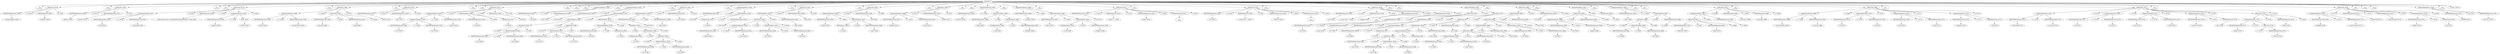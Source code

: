 digraph {

"Prog_50257"->"<
>50258";
"Prog_50257"->"CallFunction_50259";
"CallFunction_50259"->"IDENTIFIERExpression_50260";
"IDENTIFIERExpression_50260"->"<install.packages>50261";
"CallFunction_50259"->"<(>50262";
"CallFunction_50259"->"STRINGExpression_50263";
"STRINGExpression_50263"->"<metafor>50264";
"CallFunction_50259"->"<)>50265";
"Prog_50257"->"<
>50266";
"Prog_50257"->"CallFunction_50267";
"CallFunction_50267"->"IDENTIFIERExpression_50268";
"IDENTIFIERExpression_50268"->"<library>50269";
"CallFunction_50267"->"<(>50270";
"CallFunction_50267"->"IDENTIFIERExpression_50271";
"IDENTIFIERExpression_50271"->"<metafor>50272";
"CallFunction_50267"->"<)>50273";
"Prog_50257"->"<
>50274";
"Prog_50257"->"<
>50275";
"Prog_50257"->"CallFunction_50276";
"CallFunction_50276"->"AssignmentOpetators_50277";
"AssignmentOpetators_50277"->"IDENTIFIERExpression_50278";
"IDENTIFIERExpression_50278"->"<dat>50279";
"AssignmentOpetators_50277"->"<<->50280";
"AssignmentOpetators_50277"->"IDENTIFIERExpression_50281";
"IDENTIFIERExpression_50281"->"<read.table>50282";
"CallFunction_50276"->"<(>50283";
"CallFunction_50276"->"STRINGExpression_50284";
"STRINGExpression_50284"->"<http://www.uvm.edu/~dhowell/methods8/DataFiles/Tab17-2.dat>50285";
"CallFunction_50276"->"<,>50286";
"CallFunction_50276"->"AssignmentOpetators_50287";
"AssignmentOpetators_50287"->"IDENTIFIERExpression_50288";
"IDENTIFIERExpression_50288"->"<header>50289";
"AssignmentOpetators_50287"->"<=>50290";
"AssignmentOpetators_50287"->"TRUE_50291";
"TRUE_50291"->"<TRUE>50292";
"CallFunction_50276"->"<)>50293";
"Prog_50257"->"<
>50294";
"Prog_50257"->"CallFunction_50295";
"CallFunction_50295"->"AssignmentOpetators_50296";
"AssignmentOpetators_50296"->"IDENTIFIERExpression_50297";
"IDENTIFIERExpression_50297"->"<dat2>50298";
"AssignmentOpetators_50296"->"<<->50299";
"AssignmentOpetators_50296"->"IDENTIFIERExpression_50300";
"IDENTIFIERExpression_50300"->"<as.data.frame>50301";
"CallFunction_50295"->"<(>50302";
"CallFunction_50295"->"CallFunction_50303";
"CallFunction_50303"->"IDENTIFIERExpression_50304";
"IDENTIFIERExpression_50304"->"<na.omit>50305";
"CallFunction_50303"->"<(>50306";
"CallFunction_50303"->"IDENTIFIERExpression_50307";
"IDENTIFIERExpression_50307"->"<dat>50308";
"CallFunction_50303"->"<)>50309";
"CallFunction_50295"->"<)>50310";
"Prog_50257"->"<
>50311";
"Prog_50257"->"CallFunction_50312";
"CallFunction_50312"->"IDENTIFIERExpression_50313";
"IDENTIFIERExpression_50313"->"<attach>50314";
"CallFunction_50312"->"<(>50315";
"CallFunction_50312"->"IDENTIFIERExpression_50316";
"IDENTIFIERExpression_50316"->"<dat2>50317";
"CallFunction_50312"->"<)>50318";
"Prog_50257"->"<
>50319";
"Prog_50257"->"<
>50320";
"Prog_50257"->"CallFunction_50321";
"CallFunction_50321"->"AssignmentOpetators_50322";
"AssignmentOpetators_50322"->"AssignmentOpetators_50323";
"AssignmentOpetators_50323"->"IDENTIFIERExpression_50324";
"IDENTIFIERExpression_50324"->"<n1>50325";
"AssignmentOpetators_50323"->"<<->50326";
"AssignmentOpetators_50323"->"IDENTIFIERExpression_50327";
"IDENTIFIERExpression_50327"->"<n2>50328";
"AssignmentOpetators_50322"->"<<->50329";
"AssignmentOpetators_50322"->"IDENTIFIERExpression_50330";
"IDENTIFIERExpression_50330"->"<round>50331";
"CallFunction_50321"->"<(>50332";
"CallFunction_50321"->"MultOrDivBinary_50333";
"MultOrDivBinary_50333"->"IDENTIFIERExpression_50334";
"IDENTIFIERExpression_50334"->"<N>50335";
"MultOrDivBinary_50333"->"</>50336";
"MultOrDivBinary_50333"->"INTExpression_50337";
"INTExpression_50337"->"<2>50338";
"CallFunction_50321"->"<,>50339";
"CallFunction_50321"->"INTExpression_50340";
"INTExpression_50340"->"<0>50341";
"CallFunction_50321"->"<)>50342";
"Prog_50257"->"<
>50343";
"Prog_50257"->"<
>50344";
"Prog_50257"->"<
>50345";
"Prog_50257"->"AssignmentOpetators_50346";
"AssignmentOpetators_50346"->"IDENTIFIERExpression_50347";
"IDENTIFIERExpression_50347"->"<d>50348";
"AssignmentOpetators_50346"->"<<->50349";
"AssignmentOpetators_50346"->"IDENTIFIERExpression_50350";
"IDENTIFIERExpression_50350"->"<ES2>50351";
"Prog_50257"->"<
>50352";
"Prog_50257"->"AssignmentOpetators_50353";
"AssignmentOpetators_50353"->"IDENTIFIERExpression_50354";
"IDENTIFIERExpression_50354"->"<vard>50355";
"AssignmentOpetators_50353"->"<<->50356";
"AssignmentOpetators_50353"->"MinusOrPlusBinary_50357";
"MinusOrPlusBinary_50357"->"MultOrDivBinary_50358";
"MultOrDivBinary_50358"->"Parenthesis_50359";
"Parenthesis_50359"->"<(>50360";
"Parenthesis_50359"->"MinusOrPlusBinary_50361";
"MinusOrPlusBinary_50361"->"IDENTIFIERExpression_50362";
"IDENTIFIERExpression_50362"->"<n1>50363";
"MinusOrPlusBinary_50361"->"<+>50364";
"MinusOrPlusBinary_50361"->"IDENTIFIERExpression_50365";
"IDENTIFIERExpression_50365"->"<n2>50366";
"Parenthesis_50359"->"<)>50367";
"MultOrDivBinary_50358"->"</>50368";
"MultOrDivBinary_50358"->"Parenthesis_50369";
"Parenthesis_50369"->"<(>50370";
"Parenthesis_50369"->"MultOrDivBinary_50371";
"MultOrDivBinary_50371"->"IDENTIFIERExpression_50372";
"IDENTIFIERExpression_50372"->"<n1>50373";
"MultOrDivBinary_50371"->"<*>50374";
"MultOrDivBinary_50371"->"IDENTIFIERExpression_50375";
"IDENTIFIERExpression_50375"->"<n2>50376";
"Parenthesis_50369"->"<)>50377";
"MinusOrPlusBinary_50357"->"<+>50378";
"MinusOrPlusBinary_50357"->"MultOrDivBinary_50379";
"MultOrDivBinary_50379"->"ExponentiationBinary_50380";
"ExponentiationBinary_50380"->"IDENTIFIERExpression_50381";
"IDENTIFIERExpression_50381"->"<d>50382";
"ExponentiationBinary_50380"->"<^>50383";
"ExponentiationBinary_50380"->"INTExpression_50384";
"INTExpression_50384"->"<2>50385";
"MultOrDivBinary_50379"->"</>50386";
"MultOrDivBinary_50379"->"Parenthesis_50387";
"Parenthesis_50387"->"<(>50388";
"Parenthesis_50387"->"MultOrDivBinary_50389";
"MultOrDivBinary_50389"->"INTExpression_50390";
"INTExpression_50390"->"<2>50391";
"MultOrDivBinary_50389"->"<*>50392";
"MultOrDivBinary_50389"->"Parenthesis_50393";
"Parenthesis_50393"->"<(>50394";
"Parenthesis_50393"->"MinusOrPlusBinary_50395";
"MinusOrPlusBinary_50395"->"IDENTIFIERExpression_50396";
"IDENTIFIERExpression_50396"->"<n1>50397";
"MinusOrPlusBinary_50395"->"<+>50398";
"MinusOrPlusBinary_50395"->"IDENTIFIERExpression_50399";
"IDENTIFIERExpression_50399"->"<n2>50400";
"Parenthesis_50393"->"<)>50401";
"Parenthesis_50387"->"<)>50402";
"Prog_50257"->"<
>50403";
"Prog_50257"->"CallFunction_50404";
"CallFunction_50404"->"AssignmentOpetators_50405";
"AssignmentOpetators_50405"->"IDENTIFIERExpression_50406";
"IDENTIFIERExpression_50406"->"<SEd>50407";
"AssignmentOpetators_50405"->"<<->50408";
"AssignmentOpetators_50405"->"IDENTIFIERExpression_50409";
"IDENTIFIERExpression_50409"->"<sqrt>50410";
"CallFunction_50404"->"<(>50411";
"CallFunction_50404"->"IDENTIFIERExpression_50412";
"IDENTIFIERExpression_50412"->"<vard>50413";
"CallFunction_50404"->"<)>50414";
"Prog_50257"->"<
>50415";
"Prog_50257"->"AssignmentOpetators_50416";
"AssignmentOpetators_50416"->"IDENTIFIERExpression_50417";
"IDENTIFIERExpression_50417"->"<W>50418";
"AssignmentOpetators_50416"->"<<->50419";
"AssignmentOpetators_50416"->"MultOrDivBinary_50420";
"MultOrDivBinary_50420"->"INTExpression_50421";
"INTExpression_50421"->"<1>50422";
"MultOrDivBinary_50420"->"</>50423";
"MultOrDivBinary_50420"->"IDENTIFIERExpression_50424";
"IDENTIFIERExpression_50424"->"<vard>50425";
"Prog_50257"->"<
>50426";
"Prog_50257"->"CallFunction_50427";
"CallFunction_50427"->"MultOrDivBinary_50428";
"MultOrDivBinary_50428"->"CallFunction_50429";
"CallFunction_50429"->"AssignmentOpetators_50430";
"AssignmentOpetators_50430"->"IDENTIFIERExpression_50431";
"IDENTIFIERExpression_50431"->"<dbar>50432";
"AssignmentOpetators_50430"->"<<->50433";
"AssignmentOpetators_50430"->"IDENTIFIERExpression_50434";
"IDENTIFIERExpression_50434"->"<sum>50435";
"CallFunction_50429"->"<(>50436";
"CallFunction_50429"->"MultOrDivBinary_50437";
"MultOrDivBinary_50437"->"IDENTIFIERExpression_50438";
"IDENTIFIERExpression_50438"->"<W>50439";
"MultOrDivBinary_50437"->"<*>50440";
"MultOrDivBinary_50437"->"IDENTIFIERExpression_50441";
"IDENTIFIERExpression_50441"->"<d>50442";
"CallFunction_50429"->"<)>50443";
"MultOrDivBinary_50428"->"</>50444";
"MultOrDivBinary_50428"->"IDENTIFIERExpression_50445";
"IDENTIFIERExpression_50445"->"<sum>50446";
"CallFunction_50427"->"<(>50447";
"CallFunction_50427"->"IDENTIFIERExpression_50448";
"IDENTIFIERExpression_50448"->"<W>50449";
"CallFunction_50427"->"<)>50450";
"Prog_50257"->"<
>50451";
"Prog_50257"->"CallFunction_50452";
"CallFunction_50452"->"AssignmentOpetators_50453";
"AssignmentOpetators_50453"->"IDENTIFIERExpression_50454";
"IDENTIFIERExpression_50454"->"<vdbar>50455";
"AssignmentOpetators_50453"->"<<->50456";
"AssignmentOpetators_50453"->"MultOrDivBinary_50457";
"MultOrDivBinary_50457"->"INTExpression_50458";
"INTExpression_50458"->"<1>50459";
"MultOrDivBinary_50457"->"</>50460";
"MultOrDivBinary_50457"->"IDENTIFIERExpression_50461";
"IDENTIFIERExpression_50461"->"<sum>50462";
"CallFunction_50452"->"<(>50463";
"CallFunction_50452"->"IDENTIFIERExpression_50464";
"IDENTIFIERExpression_50464"->"<W>50465";
"CallFunction_50452"->"<)>50466";
"Prog_50257"->"<
>50467";
"Prog_50257"->"CallFunction_50468";
"CallFunction_50468"->"AssignmentOpetators_50469";
"AssignmentOpetators_50469"->"IDENTIFIERExpression_50470";
"IDENTIFIERExpression_50470"->"<SEdbar>50471";
"AssignmentOpetators_50469"->"<<->50472";
"AssignmentOpetators_50469"->"IDENTIFIERExpression_50473";
"IDENTIFIERExpression_50473"->"<sqrt>50474";
"CallFunction_50468"->"<(>50475";
"CallFunction_50468"->"IDENTIFIERExpression_50476";
"IDENTIFIERExpression_50476"->"<vdbar>50477";
"CallFunction_50468"->"<)>50478";
"Prog_50257"->"<
>50479";
"Prog_50257"->"<
>50480";
"Prog_50257"->"AssignmentOpetators_50481";
"AssignmentOpetators_50481"->"IDENTIFIERExpression_50482";
"IDENTIFIERExpression_50482"->"<CIlower>50483";
"AssignmentOpetators_50481"->"<<->50484";
"AssignmentOpetators_50481"->"MinusOrPlusBinary_50485";
"MinusOrPlusBinary_50485"->"IDENTIFIERExpression_50486";
"IDENTIFIERExpression_50486"->"<dbar>50487";
"MinusOrPlusBinary_50485"->"<->50488";
"MinusOrPlusBinary_50485"->"MultOrDivBinary_50489";
"MultOrDivBinary_50489"->"FLOATExpression_50490";
"FLOATExpression_50490"->"<1.96>50491";
"MultOrDivBinary_50489"->"<*>50492";
"MultOrDivBinary_50489"->"IDENTIFIERExpression_50493";
"IDENTIFIERExpression_50493"->"<SEdbar>50494";
"Prog_50257"->"<
>50495";
"Prog_50257"->"AssignmentOpetators_50496";
"AssignmentOpetators_50496"->"IDENTIFIERExpression_50497";
"IDENTIFIERExpression_50497"->"<CIupper>50498";
"AssignmentOpetators_50496"->"<<->50499";
"AssignmentOpetators_50496"->"MinusOrPlusBinary_50500";
"MinusOrPlusBinary_50500"->"IDENTIFIERExpression_50501";
"IDENTIFIERExpression_50501"->"<dbar>50502";
"MinusOrPlusBinary_50500"->"<+>50503";
"MinusOrPlusBinary_50500"->"MultOrDivBinary_50504";
"MultOrDivBinary_50504"->"FLOATExpression_50505";
"FLOATExpression_50505"->"<1.96>50506";
"MultOrDivBinary_50504"->"<*>50507";
"MultOrDivBinary_50504"->"IDENTIFIERExpression_50508";
"IDENTIFIERExpression_50508"->"<SEdbar>50509";
"Prog_50257"->"<
>50510";
"Prog_50257"->"CallFunction_50511";
"CallFunction_50511"->"IDENTIFIERExpression_50512";
"IDENTIFIERExpression_50512"->"<cat>50513";
"CallFunction_50511"->"<(>50514";
"CallFunction_50511"->"STRINGExpression_50515";
"STRINGExpression_50515"->"<mean d = >50516";
"CallFunction_50511"->"<,>50517";
"CallFunction_50511"->"IDENTIFIERExpression_50518";
"IDENTIFIERExpression_50518"->"<dbar>50519";
"CallFunction_50511"->"<,>50520";
"CallFunction_50511"->"STRINGExpression_50521";
"STRINGExpression_50521"->"<\n>50522";
"CallFunction_50511"->"<)>50523";
"Prog_50257"->"<
>50524";
"Prog_50257"->"CallFunction_50525";
"CallFunction_50525"->"IDENTIFIERExpression_50526";
"IDENTIFIERExpression_50526"->"<cat>50527";
"CallFunction_50525"->"<(>50528";
"CallFunction_50525"->"STRINGExpression_50529";
"STRINGExpression_50529"->"<Lower limit = >50530";
"CallFunction_50525"->"<,>50531";
"CallFunction_50525"->"IDENTIFIERExpression_50532";
"IDENTIFIERExpression_50532"->"<CIlower>50533";
"CallFunction_50525"->"<,>50534";
"CallFunction_50525"->"STRINGExpression_50535";
"STRINGExpression_50535"->"<\n>50536";
"CallFunction_50525"->"<)>50537";
"Prog_50257"->"<
>50538";
"Prog_50257"->"CallFunction_50539";
"CallFunction_50539"->"IDENTIFIERExpression_50540";
"IDENTIFIERExpression_50540"->"<cat>50541";
"CallFunction_50539"->"<(>50542";
"CallFunction_50539"->"STRINGExpression_50543";
"STRINGExpression_50543"->"<Lower limit = >50544";
"CallFunction_50539"->"<,>50545";
"CallFunction_50539"->"IDENTIFIERExpression_50546";
"IDENTIFIERExpression_50546"->"<CIupper>50547";
"CallFunction_50539"->"<,>50548";
"CallFunction_50539"->"STRINGExpression_50549";
"STRINGExpression_50549"->"<\n>50550";
"CallFunction_50539"->"<)>50551";
"Prog_50257"->"<
>50552";
"Prog_50257"->"<
>50553";
"Prog_50257"->"MinusOrPlusBinary_50554";
"MinusOrPlusBinary_50554"->"CallFunction_50555";
"CallFunction_50555"->"AssignmentOpetators_50556";
"AssignmentOpetators_50556"->"IDENTIFIERExpression_50557";
"IDENTIFIERExpression_50557"->"<Q>50558";
"AssignmentOpetators_50556"->"<<->50559";
"AssignmentOpetators_50556"->"IDENTIFIERExpression_50560";
"IDENTIFIERExpression_50560"->"<sum>50561";
"CallFunction_50555"->"<(>50562";
"CallFunction_50555"->"MultOrDivBinary_50563";
"MultOrDivBinary_50563"->"IDENTIFIERExpression_50564";
"IDENTIFIERExpression_50564"->"<W>50565";
"MultOrDivBinary_50563"->"<*>50566";
"MultOrDivBinary_50563"->"ExponentiationBinary_50567";
"ExponentiationBinary_50567"->"IDENTIFIERExpression_50568";
"IDENTIFIERExpression_50568"->"<d>50569";
"ExponentiationBinary_50567"->"<^>50570";
"ExponentiationBinary_50567"->"INTExpression_50571";
"INTExpression_50571"->"<2>50572";
"CallFunction_50555"->"<)>50573";
"MinusOrPlusBinary_50554"->"<->50574";
"MinusOrPlusBinary_50554"->"Parenthesis_50575";
"Parenthesis_50575"->"<(>50576";
"Parenthesis_50575"->"CallFunction_50577";
"CallFunction_50577"->"MultOrDivBinary_50578";
"MultOrDivBinary_50578"->"ExponentiationBinary_50579";
"ExponentiationBinary_50579"->"CallFunction_50580";
"CallFunction_50580"->"IDENTIFIERExpression_50581";
"IDENTIFIERExpression_50581"->"<sum>50582";
"CallFunction_50580"->"<(>50583";
"CallFunction_50580"->"MultOrDivBinary_50584";
"MultOrDivBinary_50584"->"IDENTIFIERExpression_50585";
"IDENTIFIERExpression_50585"->"<W>50586";
"MultOrDivBinary_50584"->"<*>50587";
"MultOrDivBinary_50584"->"IDENTIFIERExpression_50588";
"IDENTIFIERExpression_50588"->"<d>50589";
"CallFunction_50580"->"<)>50590";
"ExponentiationBinary_50579"->"<^>50591";
"ExponentiationBinary_50579"->"INTExpression_50592";
"INTExpression_50592"->"<2>50593";
"MultOrDivBinary_50578"->"</>50594";
"MultOrDivBinary_50578"->"IDENTIFIERExpression_50595";
"IDENTIFIERExpression_50595"->"<sum>50596";
"CallFunction_50577"->"<(>50597";
"CallFunction_50577"->"IDENTIFIERExpression_50598";
"IDENTIFIERExpression_50598"->"<W>50599";
"CallFunction_50577"->"<)>50600";
"Parenthesis_50575"->"<)>50601";
"Prog_50257"->"<
>50602";
"Prog_50257"->"CallFunction_50603";
"CallFunction_50603"->"MultOrDivBinary_50604";
"MultOrDivBinary_50604"->"CallFunction_50605";
"CallFunction_50605"->"MinusOrPlusBinary_50606";
"MinusOrPlusBinary_50606"->"CallFunction_50607";
"CallFunction_50607"->"AssignmentOpetators_50608";
"AssignmentOpetators_50608"->"IDENTIFIERExpression_50609";
"IDENTIFIERExpression_50609"->"<C>50610";
"AssignmentOpetators_50608"->"<<->50611";
"AssignmentOpetators_50608"->"IDENTIFIERExpression_50612";
"IDENTIFIERExpression_50612"->"<sum>50613";
"CallFunction_50607"->"<(>50614";
"CallFunction_50607"->"IDENTIFIERExpression_50615";
"IDENTIFIERExpression_50615"->"<W>50616";
"CallFunction_50607"->"<)>50617";
"MinusOrPlusBinary_50606"->"<->50618";
"MinusOrPlusBinary_50606"->"IDENTIFIERExpression_50619";
"IDENTIFIERExpression_50619"->"<sum>50620";
"CallFunction_50605"->"<(>50621";
"CallFunction_50605"->"MultOrDivBinary_50622";
"MultOrDivBinary_50622"->"IDENTIFIERExpression_50623";
"IDENTIFIERExpression_50623"->"<W>50624";
"MultOrDivBinary_50622"->"<*>50625";
"MultOrDivBinary_50622"->"IDENTIFIERExpression_50626";
"IDENTIFIERExpression_50626"->"<d>50627";
"CallFunction_50605"->"<)>50628";
"MultOrDivBinary_50604"->"</>50629";
"MultOrDivBinary_50604"->"IDENTIFIERExpression_50630";
"IDENTIFIERExpression_50630"->"<sum>50631";
"CallFunction_50603"->"<(>50632";
"CallFunction_50603"->"IDENTIFIERExpression_50633";
"IDENTIFIERExpression_50633"->"<W>50634";
"CallFunction_50603"->"<)>50635";
"Prog_50257"->"<
>50636";
"Prog_50257"->"MinusOrPlusBinary_50637";
"MinusOrPlusBinary_50637"->"CallFunction_50638";
"CallFunction_50638"->"AssignmentOpetators_50639";
"AssignmentOpetators_50639"->"IDENTIFIERExpression_50640";
"IDENTIFIERExpression_50640"->"<df>50641";
"AssignmentOpetators_50639"->"<<->50642";
"AssignmentOpetators_50639"->"IDENTIFIERExpression_50643";
"IDENTIFIERExpression_50643"->"<length>50644";
"CallFunction_50638"->"<(>50645";
"CallFunction_50638"->"IDENTIFIERExpression_50646";
"IDENTIFIERExpression_50646"->"<W>50647";
"CallFunction_50638"->"<)>50648";
"MinusOrPlusBinary_50637"->"<->50649";
"MinusOrPlusBinary_50637"->"INTExpression_50650";
"INTExpression_50650"->"<1>50651";
"Prog_50257"->"<
>50652";
"Prog_50257"->"AssignmentOpetators_50653";
"AssignmentOpetators_50653"->"IDENTIFIERExpression_50654";
"IDENTIFIERExpression_50654"->"<Tsqr>50655";
"AssignmentOpetators_50653"->"<<->50656";
"AssignmentOpetators_50653"->"MultOrDivBinary_50657";
"MultOrDivBinary_50657"->"Parenthesis_50658";
"Parenthesis_50658"->"<(>50659";
"Parenthesis_50658"->"MinusOrPlusBinary_50660";
"MinusOrPlusBinary_50660"->"IDENTIFIERExpression_50661";
"IDENTIFIERExpression_50661"->"<Q>50662";
"MinusOrPlusBinary_50660"->"<->50663";
"MinusOrPlusBinary_50660"->"IDENTIFIERExpression_50664";
"IDENTIFIERExpression_50664"->"<df>50665";
"Parenthesis_50658"->"<)>50666";
"MultOrDivBinary_50657"->"</>50667";
"MultOrDivBinary_50657"->"IDENTIFIERExpression_50668";
"IDENTIFIERExpression_50668"->"<C>50669";
"Prog_50257"->"<
>50670";
"Prog_50257"->"<
>50671";
"Prog_50257"->"CallFunction_50672";
"CallFunction_50672"->"AssignmentOpetators_50673";
"AssignmentOpetators_50673"->"CallFunction_50674";
"CallFunction_50674"->"IDENTIFIERExpression_50675";
"IDENTIFIERExpression_50675"->"<contrasts>50676";
"CallFunction_50674"->"<(>50677";
"CallFunction_50674"->"IDENTIFIERExpression_50678";
"IDENTIFIERExpression_50678"->"<Type>50679";
"CallFunction_50674"->"<)>50680";
"AssignmentOpetators_50673"->"<<->50681";
"AssignmentOpetators_50673"->"IDENTIFIERExpression_50682";
"IDENTIFIERExpression_50682"->"<c>50683";
"CallFunction_50672"->"<(>50684";
"CallFunction_50672"->"STRINGExpression_50685";
"STRINGExpression_50685"->"<contr.sum>50686";
"CallFunction_50672"->"<,>50687";
"CallFunction_50672"->"STRINGExpression_50688";
"STRINGExpression_50688"->"<contr.poly>50689";
"CallFunction_50672"->"<)>50690";
"Prog_50257"->"<
>50691";
"Prog_50257"->"CallFunction_50692";
"CallFunction_50692"->"AssignmentOpetators_50693";
"AssignmentOpetators_50693"->"IDENTIFIERExpression_50694";
"IDENTIFIERExpression_50694"->"<reduced.model>50695";
"AssignmentOpetators_50693"->"<<->50696";
"AssignmentOpetators_50693"->"IDENTIFIERExpression_50697";
"IDENTIFIERExpression_50697"->"<rma.uni>50698";
"CallFunction_50692"->"<(>50699";
"CallFunction_50692"->"AssignmentOpetators_50700";
"AssignmentOpetators_50700"->"IDENTIFIERExpression_50701";
"IDENTIFIERExpression_50701"->"<yi>50702";
"AssignmentOpetators_50700"->"<=>50703";
"AssignmentOpetators_50700"->"IDENTIFIERExpression_50704";
"IDENTIFIERExpression_50704"->"<d>50705";
"CallFunction_50692"->"<,>50706";
"CallFunction_50692"->"AssignmentOpetators_50707";
"AssignmentOpetators_50707"->"IDENTIFIERExpression_50708";
"IDENTIFIERExpression_50708"->"<sei>50709";
"AssignmentOpetators_50707"->"<=>50710";
"AssignmentOpetators_50707"->"IDENTIFIERExpression_50711";
"IDENTIFIERExpression_50711"->"<SEd>50712";
"CallFunction_50692"->"<,>50713";
"CallFunction_50692"->"AssignmentOpetators_50714";
"AssignmentOpetators_50714"->"IDENTIFIERExpression_50715";
"IDENTIFIERExpression_50715"->"<method>50716";
"AssignmentOpetators_50714"->"<=>50717";
"AssignmentOpetators_50714"->"STRINGExpression_50718";
"STRINGExpression_50718"->"<FE>50719";
"CallFunction_50692"->"<)>50720";
"Prog_50257"->"<
>50721";
"Prog_50257"->"CallFunction_50722";
"CallFunction_50722"->"AssignmentOpetators_50723";
"AssignmentOpetators_50723"->"IDENTIFIERExpression_50724";
"IDENTIFIERExpression_50724"->"<full.model>50725";
"AssignmentOpetators_50723"->"<<->50726";
"AssignmentOpetators_50723"->"IDENTIFIERExpression_50727";
"IDENTIFIERExpression_50727"->"<rma.uni>50728";
"CallFunction_50722"->"<(>50729";
"CallFunction_50722"->"AssignmentOpetators_50730";
"AssignmentOpetators_50730"->"IDENTIFIERExpression_50731";
"IDENTIFIERExpression_50731"->"<yi>50732";
"AssignmentOpetators_50730"->"<=>50733";
"AssignmentOpetators_50730"->"IDENTIFIERExpression_50734";
"IDENTIFIERExpression_50734"->"<d>50735";
"CallFunction_50722"->"<,>50736";
"CallFunction_50722"->"AssignmentOpetators_50737";
"AssignmentOpetators_50737"->"IDENTIFIERExpression_50738";
"IDENTIFIERExpression_50738"->"<sei>50739";
"AssignmentOpetators_50737"->"<=>50740";
"AssignmentOpetators_50737"->"IDENTIFIERExpression_50741";
"IDENTIFIERExpression_50741"->"<SEd>50742";
"CallFunction_50722"->"<,>50743";
"CallFunction_50722"->"AssignmentOpetators_50744";
"AssignmentOpetators_50744"->"IDENTIFIERExpression_50745";
"IDENTIFIERExpression_50745"->"<method>50746";
"AssignmentOpetators_50744"->"<=>50747";
"AssignmentOpetators_50744"->"STRINGExpression_50748";
"STRINGExpression_50748"->"<FE>50749";
"CallFunction_50722"->"<,>50750";
"CallFunction_50722"->"CallFunction_50751";
"CallFunction_50751"->"AssignmentOpetators_50752";
"AssignmentOpetators_50752"->"IDENTIFIERExpression_50753";
"IDENTIFIERExpression_50753"->"<mods>50754";
"AssignmentOpetators_50752"->"<=>50755";
"AssignmentOpetators_50752"->"TildeUnary_50756";
"TildeUnary_50756"->"<~>50757";
"TildeUnary_50756"->"IDENTIFIERExpression_50758";
"IDENTIFIERExpression_50758"->"<factor>50759";
"CallFunction_50751"->"<(>50760";
"CallFunction_50751"->"IDENTIFIERExpression_50761";
"IDENTIFIERExpression_50761"->"<Type>50762";
"CallFunction_50751"->"<)>50763";
"CallFunction_50722"->"<)>50764";
"Prog_50257"->"<
>50765";
"Prog_50257"->"CallFunction_50766";
"CallFunction_50766"->"AssignmentOpetators_50767";
"AssignmentOpetators_50767"->"IDENTIFIERExpression_50768";
"IDENTIFIERExpression_50768"->"<moddiff>50769";
"AssignmentOpetators_50767"->"<<->50770";
"AssignmentOpetators_50767"->"IDENTIFIERExpression_50771";
"IDENTIFIERExpression_50771"->"<anova.rma.uni>50772";
"CallFunction_50766"->"<(>50773";
"CallFunction_50766"->"IDENTIFIERExpression_50774";
"IDENTIFIERExpression_50774"->"<full.model>50775";
"CallFunction_50766"->"<,>50776";
"CallFunction_50766"->"IDENTIFIERExpression_50777";
"IDENTIFIERExpression_50777"->"<reduced.model>50778";
"CallFunction_50766"->"<,>50779";
"CallFunction_50766"->"AssignmentOpetators_50780";
"AssignmentOpetators_50780"->"IDENTIFIERExpression_50781";
"IDENTIFIERExpression_50781"->"<digits>50782";
"AssignmentOpetators_50780"->"<=>50783";
"AssignmentOpetators_50780"->"INTExpression_50784";
"INTExpression_50784"->"<4>50785";
"CallFunction_50766"->"<)>50786";
"Prog_50257"->"<
>50787";
"Prog_50257"->"<
>50788";
"Prog_50257"->"<
>50789";
"Prog_50257"->"DollarAndAtOperators_50790";
"DollarAndAtOperators_50790"->"IDENTIFIERExpression_50791";
"IDENTIFIERExpression_50791"->"<moddiff>50792";
"DollarAndAtOperators_50790"->"<$>50793";
"DollarAndAtOperators_50790"->"IDENTIFIERExpression_50794";
"IDENTIFIERExpression_50794"->"<fit.stats.f>50795";
"Prog_50257"->"<
>50796";
"Prog_50257"->"<<EOF>>50797";
}
